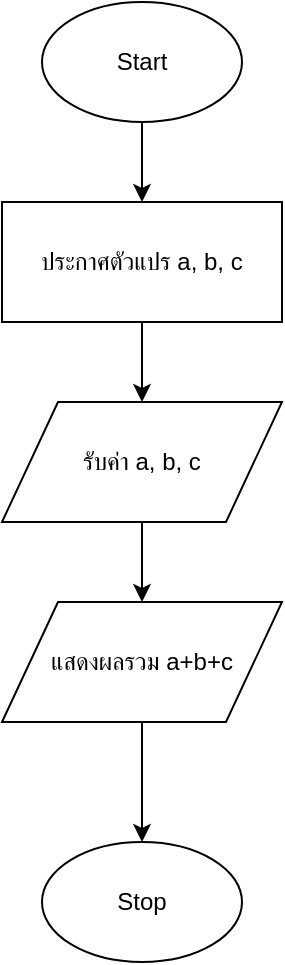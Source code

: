 <mxfile>
  <diagram name="Flowchart" id="flowchart1">
    <mxGraphModel dx="1420" dy="794" grid="1" gridSize="10" guides="1" tooltips="1" connect="1" arrows="1" fold="1" page="1" pageScale="1" pageWidth="827" pageHeight="1169" math="0" shadow="0">
      <root>
        <mxCell id="0" />
        <mxCell id="1" parent="0" />
        
        <!-- Start -->
        <mxCell id="start" value="Start" style="ellipse;shape=ellipse;whiteSpace=wrap;html=1;" vertex="1" parent="1">
          <mxGeometry x="200" y="40" width="100" height="60" as="geometry" />
        </mxCell>
        
        <!-- Process: ประกาศตัวแปร -->
        <mxCell id="declare" value="ประกาศตัวแปร a, b, c" style="rounded=0;whiteSpace=wrap;html=1;" vertex="1" parent="1">
          <mxGeometry x="180" y="140" width="140" height="60" as="geometry" />
        </mxCell>
        
        <!-- Input -->
        <mxCell id="input" value="รับค่า a, b, c" style="shape=parallelogram;whiteSpace=wrap;html=1;" vertex="1" parent="1">
          <mxGeometry x="180" y="240" width="140" height="60" as="geometry" />
        </mxCell>
        
        <!-- Output -->
        <mxCell id="output" value="แสดงผลรวม a+b+c" style="shape=parallelogram;whiteSpace=wrap;html=1;" vertex="1" parent="1">
          <mxGeometry x="180" y="340" width="140" height="60" as="geometry" />
        </mxCell>
        
        <!-- Stop -->
        <mxCell id="stop" value="Stop" style="ellipse;shape=ellipse;whiteSpace=wrap;html=1;" vertex="1" parent="1">
          <mxGeometry x="200" y="460" width="100" height="60" as="geometry" />
        </mxCell>
        
        <!-- Edges -->
        <mxCell id="edge1" edge="1" parent="1" source="start" target="declare">
          <mxGeometry relative="1" as="geometry" />
        </mxCell>
        <mxCell id="edge2" edge="1" parent="1" source="declare" target="input">
          <mxGeometry relative="1" as="geometry" />
        </mxCell>
        <mxCell id="edge3" edge="1" parent="1" source="input" target="output">
          <mxGeometry relative="1" as="geometry" />
        </mxCell>
        <mxCell id="edge4" edge="1" parent="1" source="output" target="stop">
          <mxGeometry relative="1" as="geometry" />
        </mxCell>
        
      </root>
    </mxGraphModel>
  </diagram>
</mxfile>
